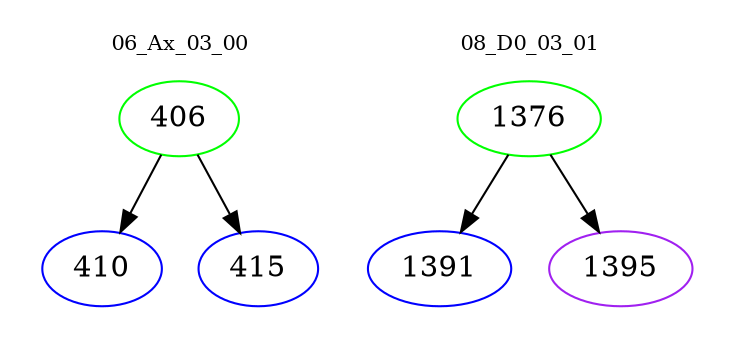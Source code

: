 digraph{
subgraph cluster_0 {
color = white
label = "06_Ax_03_00";
fontsize=10;
T0_406 [label="406", color="green"]
T0_406 -> T0_410 [color="black"]
T0_410 [label="410", color="blue"]
T0_406 -> T0_415 [color="black"]
T0_415 [label="415", color="blue"]
}
subgraph cluster_1 {
color = white
label = "08_D0_03_01";
fontsize=10;
T1_1376 [label="1376", color="green"]
T1_1376 -> T1_1391 [color="black"]
T1_1391 [label="1391", color="blue"]
T1_1376 -> T1_1395 [color="black"]
T1_1395 [label="1395", color="purple"]
}
}
